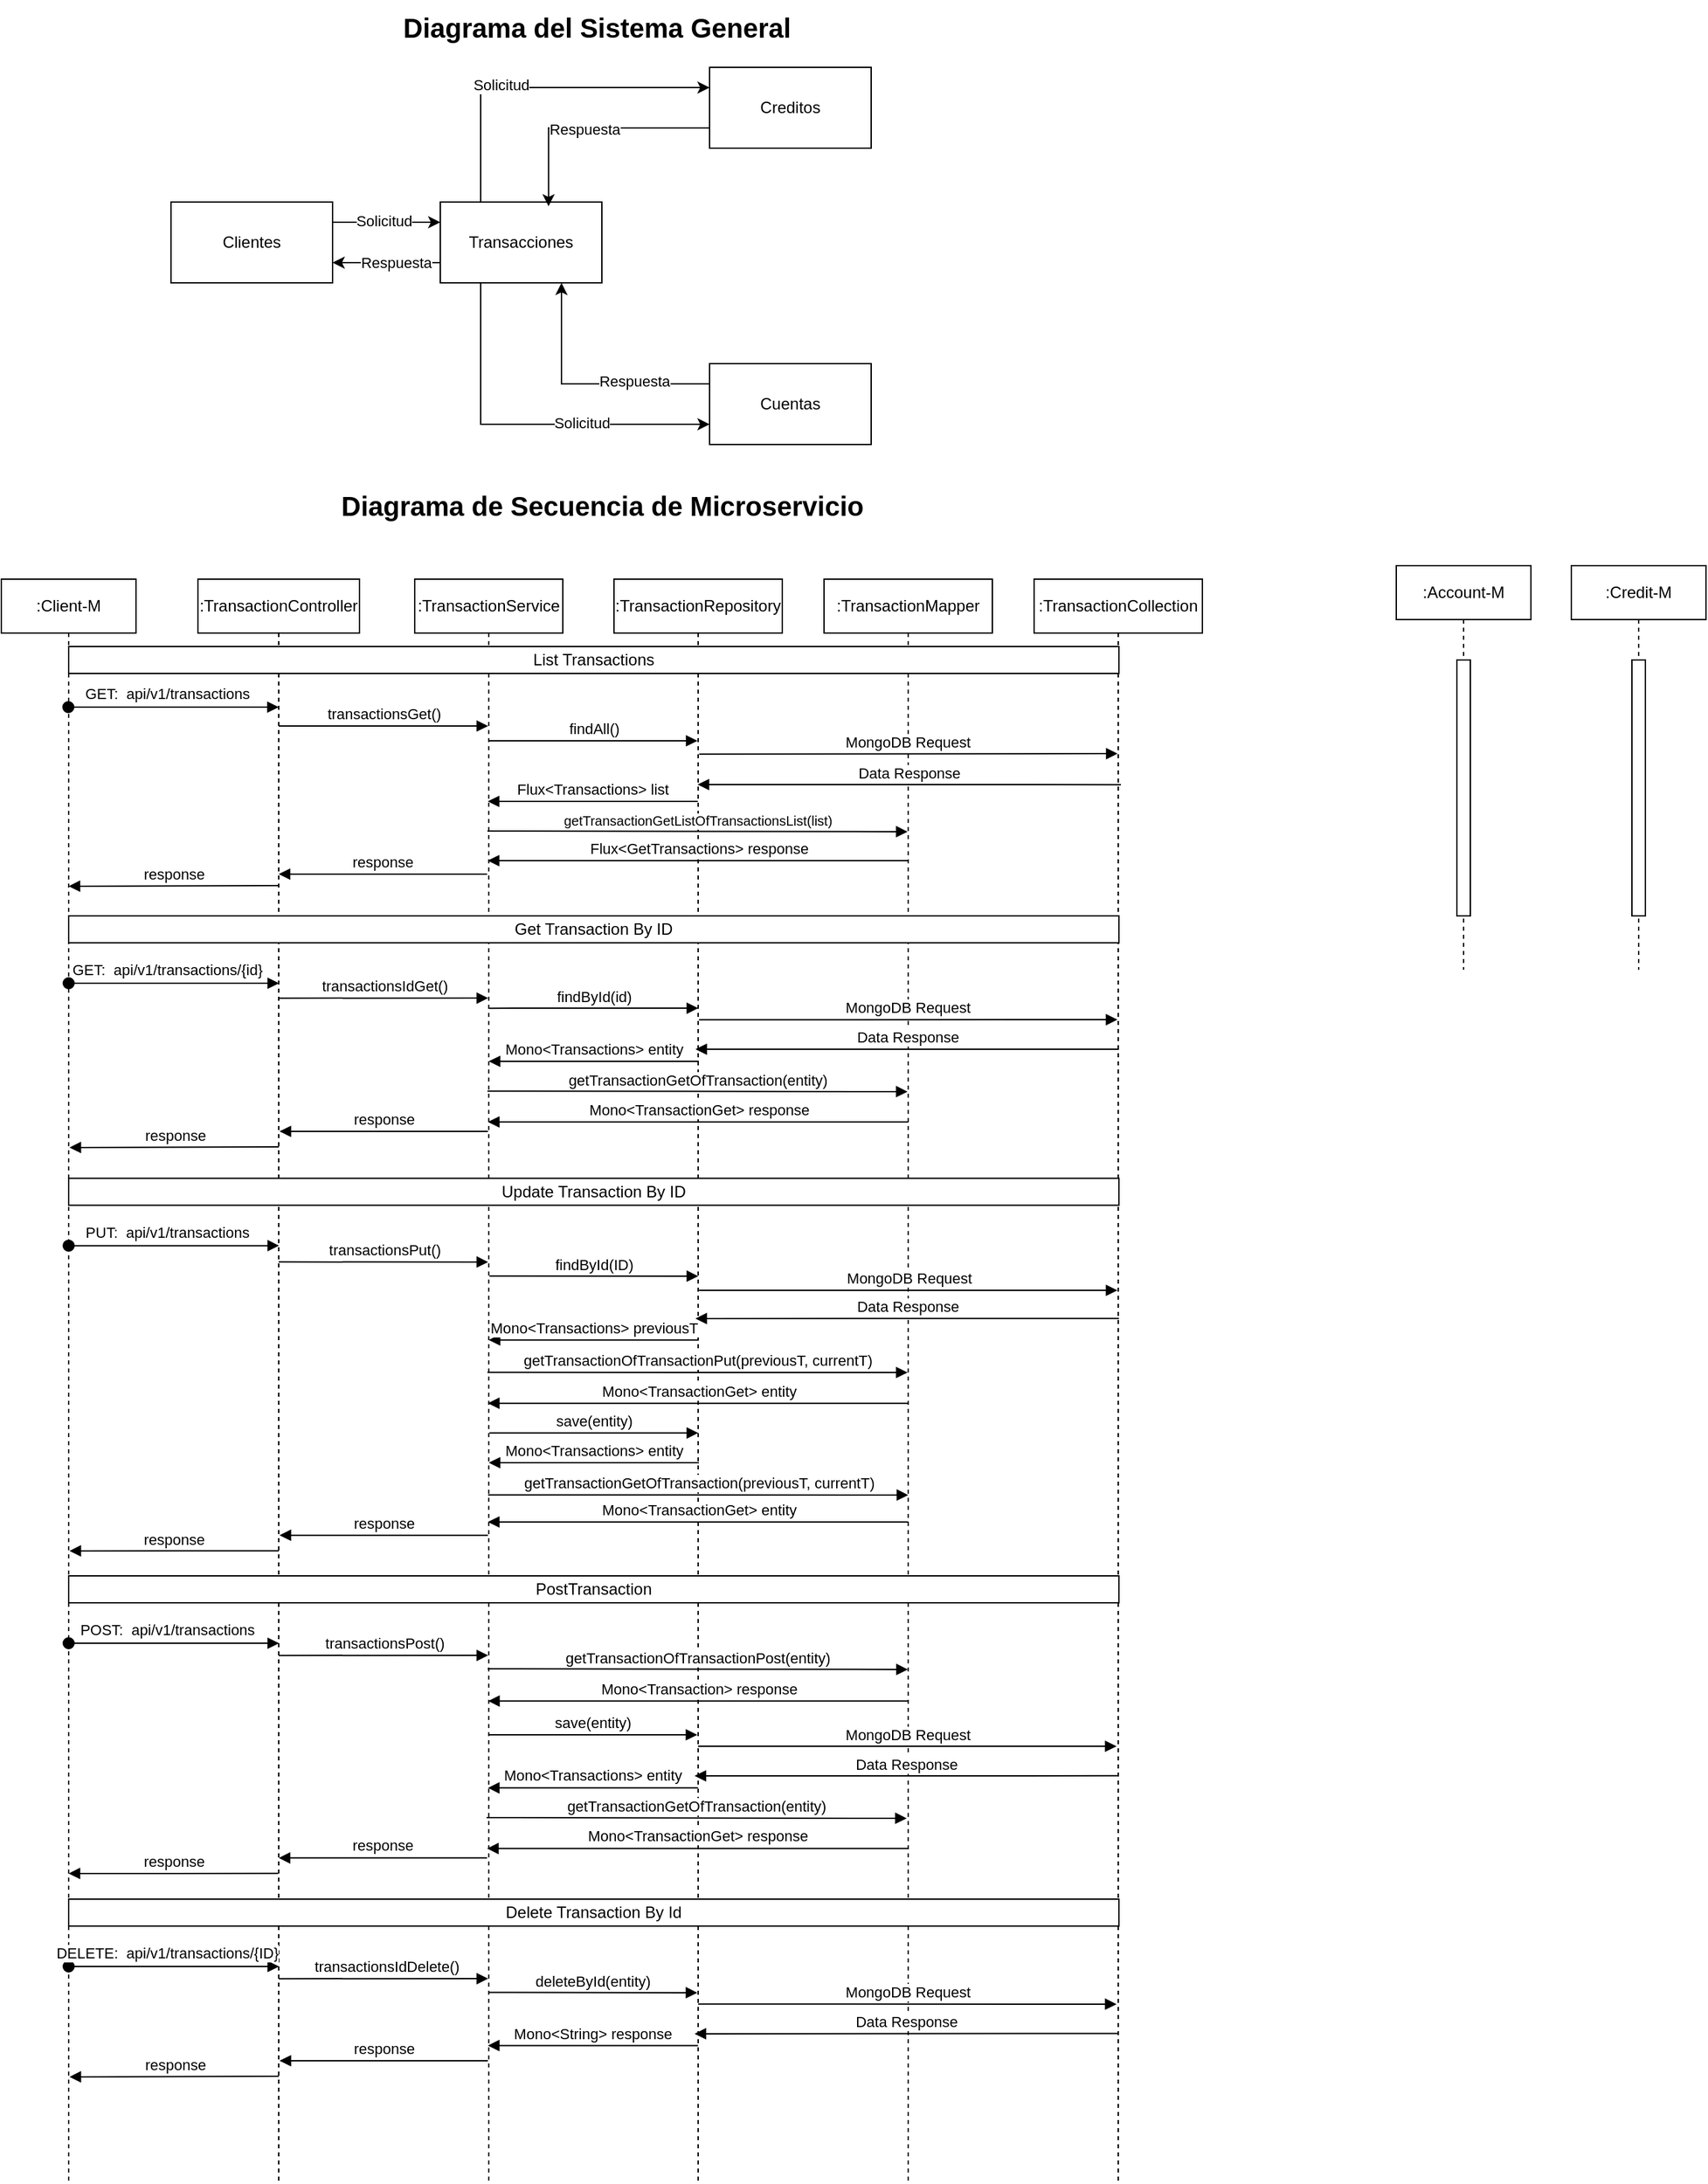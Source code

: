 <mxfile version="28.0.6">
  <diagram name="Page-1" id="5f0bae14-7c28-e335-631c-24af17079c00">
    <mxGraphModel dx="1895" dy="1138" grid="1" gridSize="10" guides="1" tooltips="1" connect="1" arrows="1" fold="1" page="1" pageScale="1" pageWidth="1100" pageHeight="850" background="none" math="0" shadow="0">
      <root>
        <mxCell id="0" />
        <mxCell id="1" parent="0" />
        <mxCell id="0Neg9aX6jyYpq-vdObrH-27" value="Creditos" style="rounded=0;whiteSpace=wrap;html=1;" parent="1" vertex="1">
          <mxGeometry x="630" y="60" width="120" height="60" as="geometry" />
        </mxCell>
        <mxCell id="0Neg9aX6jyYpq-vdObrH-35" style="edgeStyle=orthogonalEdgeStyle;rounded=0;orthogonalLoop=1;jettySize=auto;html=1;exitX=0;exitY=0.25;exitDx=0;exitDy=0;entryX=0.75;entryY=1;entryDx=0;entryDy=0;" parent="1" source="0Neg9aX6jyYpq-vdObrH-28" target="0Neg9aX6jyYpq-vdObrH-30" edge="1">
          <mxGeometry relative="1" as="geometry" />
        </mxCell>
        <mxCell id="0Neg9aX6jyYpq-vdObrH-41" value="Respuesta" style="edgeLabel;html=1;align=center;verticalAlign=middle;resizable=0;points=[];" parent="0Neg9aX6jyYpq-vdObrH-35" vertex="1" connectable="0">
          <mxGeometry x="-0.392" y="-2" relative="1" as="geometry">
            <mxPoint as="offset" />
          </mxGeometry>
        </mxCell>
        <mxCell id="0Neg9aX6jyYpq-vdObrH-28" value="Cuentas" style="rounded=0;whiteSpace=wrap;html=1;" parent="1" vertex="1">
          <mxGeometry x="630" y="280" width="120" height="60" as="geometry" />
        </mxCell>
        <mxCell id="0Neg9aX6jyYpq-vdObrH-36" style="edgeStyle=orthogonalEdgeStyle;rounded=0;orthogonalLoop=1;jettySize=auto;html=1;exitX=1;exitY=0.25;exitDx=0;exitDy=0;entryX=0;entryY=0.25;entryDx=0;entryDy=0;" parent="1" source="0Neg9aX6jyYpq-vdObrH-29" target="0Neg9aX6jyYpq-vdObrH-30" edge="1">
          <mxGeometry relative="1" as="geometry" />
        </mxCell>
        <mxCell id="0Neg9aX6jyYpq-vdObrH-38" value="Solicitud" style="edgeLabel;html=1;align=center;verticalAlign=middle;resizable=0;points=[];" parent="0Neg9aX6jyYpq-vdObrH-36" vertex="1" connectable="0">
          <mxGeometry x="-0.055" y="1" relative="1" as="geometry">
            <mxPoint as="offset" />
          </mxGeometry>
        </mxCell>
        <mxCell id="0Neg9aX6jyYpq-vdObrH-29" value="Clientes" style="rounded=0;whiteSpace=wrap;html=1;" parent="1" vertex="1">
          <mxGeometry x="230" y="160" width="120" height="60" as="geometry" />
        </mxCell>
        <mxCell id="0Neg9aX6jyYpq-vdObrH-31" style="edgeStyle=orthogonalEdgeStyle;rounded=0;orthogonalLoop=1;jettySize=auto;html=1;exitX=0.25;exitY=0;exitDx=0;exitDy=0;entryX=0;entryY=0.25;entryDx=0;entryDy=0;" parent="1" source="0Neg9aX6jyYpq-vdObrH-30" target="0Neg9aX6jyYpq-vdObrH-27" edge="1">
          <mxGeometry relative="1" as="geometry" />
        </mxCell>
        <mxCell id="0Neg9aX6jyYpq-vdObrH-42" value="Solicitud" style="edgeLabel;html=1;align=center;verticalAlign=middle;resizable=0;points=[];" parent="0Neg9aX6jyYpq-vdObrH-31" vertex="1" connectable="0">
          <mxGeometry x="-0.217" y="2" relative="1" as="geometry">
            <mxPoint as="offset" />
          </mxGeometry>
        </mxCell>
        <mxCell id="0Neg9aX6jyYpq-vdObrH-33" style="edgeStyle=orthogonalEdgeStyle;rounded=0;orthogonalLoop=1;jettySize=auto;html=1;exitX=0.25;exitY=1;exitDx=0;exitDy=0;entryX=0;entryY=0.75;entryDx=0;entryDy=0;" parent="1" source="0Neg9aX6jyYpq-vdObrH-30" target="0Neg9aX6jyYpq-vdObrH-28" edge="1">
          <mxGeometry relative="1" as="geometry" />
        </mxCell>
        <mxCell id="0Neg9aX6jyYpq-vdObrH-40" value="Solicitud" style="edgeLabel;html=1;align=center;verticalAlign=middle;resizable=0;points=[];" parent="0Neg9aX6jyYpq-vdObrH-33" vertex="1" connectable="0">
          <mxGeometry x="0.308" y="1" relative="1" as="geometry">
            <mxPoint as="offset" />
          </mxGeometry>
        </mxCell>
        <mxCell id="0Neg9aX6jyYpq-vdObrH-37" style="edgeStyle=orthogonalEdgeStyle;rounded=0;orthogonalLoop=1;jettySize=auto;html=1;exitX=0;exitY=0.75;exitDx=0;exitDy=0;entryX=1;entryY=0.75;entryDx=0;entryDy=0;" parent="1" source="0Neg9aX6jyYpq-vdObrH-30" target="0Neg9aX6jyYpq-vdObrH-29" edge="1">
          <mxGeometry relative="1" as="geometry" />
        </mxCell>
        <mxCell id="0Neg9aX6jyYpq-vdObrH-39" value="Respuesta" style="edgeLabel;html=1;align=center;verticalAlign=middle;resizable=0;points=[];" parent="0Neg9aX6jyYpq-vdObrH-37" vertex="1" connectable="0">
          <mxGeometry x="-0.17" relative="1" as="geometry">
            <mxPoint as="offset" />
          </mxGeometry>
        </mxCell>
        <mxCell id="0Neg9aX6jyYpq-vdObrH-30" value="Transacciones" style="rounded=0;whiteSpace=wrap;html=1;" parent="1" vertex="1">
          <mxGeometry x="430" y="160" width="120" height="60" as="geometry" />
        </mxCell>
        <mxCell id="0Neg9aX6jyYpq-vdObrH-32" style="edgeStyle=orthogonalEdgeStyle;rounded=0;orthogonalLoop=1;jettySize=auto;html=1;exitX=0;exitY=0.75;exitDx=0;exitDy=0;entryX=0.67;entryY=0.053;entryDx=0;entryDy=0;entryPerimeter=0;" parent="1" source="0Neg9aX6jyYpq-vdObrH-27" target="0Neg9aX6jyYpq-vdObrH-30" edge="1">
          <mxGeometry relative="1" as="geometry" />
        </mxCell>
        <mxCell id="0Neg9aX6jyYpq-vdObrH-43" value="Respuesta" style="edgeLabel;html=1;align=center;verticalAlign=middle;resizable=0;points=[];" parent="0Neg9aX6jyYpq-vdObrH-32" vertex="1" connectable="0">
          <mxGeometry x="0.049" y="1" relative="1" as="geometry">
            <mxPoint as="offset" />
          </mxGeometry>
        </mxCell>
        <mxCell id="YY5OX-XtTpoiUtHUCdW3-1" value="Diagrama del Sistema General" style="text;html=1;align=center;verticalAlign=middle;resizable=0;points=[];autosize=1;strokeColor=none;fillColor=none;fontSize=20;fontStyle=1" vertex="1" parent="1">
          <mxGeometry x="396" y="10" width="300" height="40" as="geometry" />
        </mxCell>
        <mxCell id="YY5OX-XtTpoiUtHUCdW3-2" value="Diagrama de Secuencia de Microservicio" style="text;html=1;align=center;verticalAlign=middle;resizable=0;points=[];autosize=1;strokeColor=none;fillColor=none;fontSize=20;fontStyle=1" vertex="1" parent="1">
          <mxGeometry x="355" y="365" width="390" height="40" as="geometry" />
        </mxCell>
        <mxCell id="YY5OX-XtTpoiUtHUCdW3-10" value=":Client-M" style="shape=umlLifeline;whiteSpace=wrap;html=1;container=0;dropTarget=0;collapsible=0;recursiveResize=0;outlineConnect=0;portConstraint=eastwest;newEdgeStyle={&quot;edgeStyle&quot;:&quot;elbowEdgeStyle&quot;,&quot;elbow&quot;:&quot;vertical&quot;,&quot;curved&quot;:0,&quot;rounded&quot;:0};rounded=0;participant=label;perimeter=rectanglePerimeter;" vertex="1" parent="1">
          <mxGeometry x="104" y="440" width="100" height="1190" as="geometry" />
        </mxCell>
        <mxCell id="YY5OX-XtTpoiUtHUCdW3-14" value=":TransactionService" style="shape=umlLifeline;perimeter=lifelinePerimeter;whiteSpace=wrap;html=1;container=0;dropTarget=0;collapsible=0;recursiveResize=0;outlineConnect=0;portConstraint=eastwest;newEdgeStyle={&quot;edgeStyle&quot;:&quot;elbowEdgeStyle&quot;,&quot;elbow&quot;:&quot;vertical&quot;,&quot;curved&quot;:0,&quot;rounded&quot;:0};" vertex="1" parent="1">
          <mxGeometry x="411" y="440" width="110" height="1190" as="geometry" />
        </mxCell>
        <mxCell id="YY5OX-XtTpoiUtHUCdW3-16" value="transactionsGet()" style="html=1;verticalAlign=bottom;endArrow=block;edgeStyle=elbowEdgeStyle;elbow=vertical;curved=0;rounded=0;exitX=0.495;exitY=0.262;exitDx=0;exitDy=0;exitPerimeter=0;" edge="1" parent="1">
          <mxGeometry relative="1" as="geometry">
            <mxPoint x="310.0" y="549" as="sourcePoint" />
            <Array as="points" />
            <mxPoint x="465.5" y="549.077" as="targetPoint" />
          </mxGeometry>
        </mxCell>
        <mxCell id="YY5OX-XtTpoiUtHUCdW3-22" value=":TransactionController" style="shape=umlLifeline;perimeter=lifelinePerimeter;whiteSpace=wrap;html=1;container=0;dropTarget=0;collapsible=0;recursiveResize=0;outlineConnect=0;portConstraint=eastwest;newEdgeStyle={&quot;edgeStyle&quot;:&quot;elbowEdgeStyle&quot;,&quot;elbow&quot;:&quot;vertical&quot;,&quot;curved&quot;:0,&quot;rounded&quot;:0};" vertex="1" parent="1">
          <mxGeometry x="250" y="440" width="120" height="1190" as="geometry" />
        </mxCell>
        <mxCell id="YY5OX-XtTpoiUtHUCdW3-24" value=":TransactionMapper" style="shape=umlLifeline;perimeter=lifelinePerimeter;whiteSpace=wrap;html=1;container=0;dropTarget=0;collapsible=0;recursiveResize=0;outlineConnect=0;portConstraint=eastwest;newEdgeStyle={&quot;edgeStyle&quot;:&quot;elbowEdgeStyle&quot;,&quot;elbow&quot;:&quot;vertical&quot;,&quot;curved&quot;:0,&quot;rounded&quot;:0};" vertex="1" parent="1">
          <mxGeometry x="715" y="440" width="125" height="1190" as="geometry" />
        </mxCell>
        <mxCell id="YY5OX-XtTpoiUtHUCdW3-28" value=":Account-M" style="shape=umlLifeline;perimeter=lifelinePerimeter;whiteSpace=wrap;html=1;container=0;dropTarget=0;collapsible=0;recursiveResize=0;outlineConnect=0;portConstraint=eastwest;newEdgeStyle={&quot;edgeStyle&quot;:&quot;elbowEdgeStyle&quot;,&quot;elbow&quot;:&quot;vertical&quot;,&quot;curved&quot;:0,&quot;rounded&quot;:0};" vertex="1" parent="1">
          <mxGeometry x="1140" y="430" width="100" height="300" as="geometry" />
        </mxCell>
        <mxCell id="YY5OX-XtTpoiUtHUCdW3-29" value="" style="html=1;points=[];perimeter=orthogonalPerimeter;outlineConnect=0;targetShapes=umlLifeline;portConstraint=eastwest;newEdgeStyle={&quot;edgeStyle&quot;:&quot;elbowEdgeStyle&quot;,&quot;elbow&quot;:&quot;vertical&quot;,&quot;curved&quot;:0,&quot;rounded&quot;:0};" vertex="1" parent="YY5OX-XtTpoiUtHUCdW3-28">
          <mxGeometry x="45" y="70" width="10" height="190" as="geometry" />
        </mxCell>
        <mxCell id="YY5OX-XtTpoiUtHUCdW3-34" value=":Credit-M" style="shape=umlLifeline;perimeter=lifelinePerimeter;whiteSpace=wrap;html=1;container=0;dropTarget=0;collapsible=0;recursiveResize=0;outlineConnect=0;portConstraint=eastwest;newEdgeStyle={&quot;edgeStyle&quot;:&quot;elbowEdgeStyle&quot;,&quot;elbow&quot;:&quot;vertical&quot;,&quot;curved&quot;:0,&quot;rounded&quot;:0};" vertex="1" parent="1">
          <mxGeometry x="1270" y="430" width="100" height="300" as="geometry" />
        </mxCell>
        <mxCell id="YY5OX-XtTpoiUtHUCdW3-35" value="" style="html=1;points=[];perimeter=orthogonalPerimeter;outlineConnect=0;targetShapes=umlLifeline;portConstraint=eastwest;newEdgeStyle={&quot;edgeStyle&quot;:&quot;elbowEdgeStyle&quot;,&quot;elbow&quot;:&quot;vertical&quot;,&quot;curved&quot;:0,&quot;rounded&quot;:0};" vertex="1" parent="YY5OX-XtTpoiUtHUCdW3-34">
          <mxGeometry x="45" y="70" width="10" height="190" as="geometry" />
        </mxCell>
        <mxCell id="YY5OX-XtTpoiUtHUCdW3-12" value="" style="html=1;verticalAlign=bottom;startArrow=oval;endArrow=block;startSize=8;edgeStyle=elbowEdgeStyle;elbow=horizontal;curved=0;rounded=0;" edge="1" parent="1">
          <mxGeometry relative="1" as="geometry">
            <mxPoint x="153.759" y="535" as="sourcePoint" />
            <mxPoint x="310" y="535" as="targetPoint" />
            <Array as="points">
              <mxPoint x="244" y="535" />
              <mxPoint x="334" y="481" />
            </Array>
          </mxGeometry>
        </mxCell>
        <mxCell id="YY5OX-XtTpoiUtHUCdW3-21" value="GET:&amp;nbsp; api/v1/transactions" style="edgeLabel;html=1;align=center;verticalAlign=middle;resizable=0;points=[];" vertex="1" connectable="0" parent="YY5OX-XtTpoiUtHUCdW3-12">
          <mxGeometry x="-0.003" y="-3" relative="1" as="geometry">
            <mxPoint x="-5" y="-13" as="offset" />
          </mxGeometry>
        </mxCell>
        <mxCell id="YY5OX-XtTpoiUtHUCdW3-39" value=":TransactionRepository" style="shape=umlLifeline;perimeter=lifelinePerimeter;whiteSpace=wrap;html=1;container=0;dropTarget=0;collapsible=0;recursiveResize=0;outlineConnect=0;portConstraint=eastwest;newEdgeStyle={&quot;edgeStyle&quot;:&quot;elbowEdgeStyle&quot;,&quot;elbow&quot;:&quot;vertical&quot;,&quot;curved&quot;:0,&quot;rounded&quot;:0};" vertex="1" parent="1">
          <mxGeometry x="559" y="440" width="125" height="1190" as="geometry" />
        </mxCell>
        <mxCell id="YY5OX-XtTpoiUtHUCdW3-41" value="findAll()" style="html=1;verticalAlign=bottom;endArrow=block;edgeStyle=elbowEdgeStyle;elbow=vertical;curved=0;rounded=0;exitX=0.495;exitY=0.262;exitDx=0;exitDy=0;exitPerimeter=0;" edge="1" parent="1">
          <mxGeometry relative="1" as="geometry">
            <mxPoint x="466" y="560" as="sourcePoint" />
            <Array as="points" />
            <mxPoint x="621.0" y="559.652" as="targetPoint" />
          </mxGeometry>
        </mxCell>
        <mxCell id="YY5OX-XtTpoiUtHUCdW3-42" value=":TransactionCollection" style="shape=umlLifeline;perimeter=lifelinePerimeter;whiteSpace=wrap;html=1;container=0;dropTarget=0;collapsible=0;recursiveResize=0;outlineConnect=0;portConstraint=eastwest;newEdgeStyle={&quot;edgeStyle&quot;:&quot;elbowEdgeStyle&quot;,&quot;elbow&quot;:&quot;vertical&quot;,&quot;curved&quot;:0,&quot;rounded&quot;:0};" vertex="1" parent="1">
          <mxGeometry x="871" y="440" width="125" height="1190" as="geometry" />
        </mxCell>
        <mxCell id="YY5OX-XtTpoiUtHUCdW3-50" value="Flux&amp;lt;Transactions&amp;gt; list" style="html=1;verticalAlign=bottom;endArrow=block;edgeStyle=elbowEdgeStyle;elbow=vertical;curved=0;rounded=0;" edge="1" parent="1">
          <mxGeometry relative="1" as="geometry">
            <mxPoint x="621.25" y="605" as="sourcePoint" />
            <Array as="points">
              <mxPoint x="578.75" y="605" />
            </Array>
            <mxPoint x="465.25" y="605" as="targetPoint" />
          </mxGeometry>
        </mxCell>
        <mxCell id="YY5OX-XtTpoiUtHUCdW3-51" value="getTransactionGetListOfTransactionsList(list)" style="html=1;verticalAlign=bottom;endArrow=block;edgeStyle=elbowEdgeStyle;elbow=vertical;curved=0;rounded=0;exitX=0.495;exitY=0.262;exitDx=0;exitDy=0;exitPerimeter=0;fontSize=10;" edge="1" parent="1">
          <mxGeometry relative="1" as="geometry">
            <mxPoint x="465" y="627" as="sourcePoint" />
            <Array as="points" />
            <mxPoint x="777" y="627.5" as="targetPoint" />
          </mxGeometry>
        </mxCell>
        <mxCell id="YY5OX-XtTpoiUtHUCdW3-52" value="Flux&amp;lt;GetTransactions&amp;gt; response" style="html=1;verticalAlign=bottom;endArrow=block;edgeStyle=elbowEdgeStyle;elbow=vertical;curved=0;rounded=0;" edge="1" parent="1">
          <mxGeometry relative="1" as="geometry">
            <mxPoint x="777.5" y="649" as="sourcePoint" />
            <Array as="points">
              <mxPoint x="647.5" y="649" />
            </Array>
            <mxPoint x="465.25" y="649" as="targetPoint" />
          </mxGeometry>
        </mxCell>
        <mxCell id="YY5OX-XtTpoiUtHUCdW3-53" value="response" style="html=1;verticalAlign=bottom;endArrow=block;edgeStyle=elbowEdgeStyle;elbow=vertical;curved=0;rounded=0;" edge="1" parent="1">
          <mxGeometry relative="1" as="geometry">
            <mxPoint x="464.75" y="659" as="sourcePoint" />
            <Array as="points">
              <mxPoint x="332.25" y="659" />
            </Array>
            <mxPoint x="310" y="659" as="targetPoint" />
          </mxGeometry>
        </mxCell>
        <mxCell id="YY5OX-XtTpoiUtHUCdW3-54" value="response" style="html=1;verticalAlign=bottom;endArrow=block;edgeStyle=elbowEdgeStyle;elbow=vertical;curved=0;rounded=0;" edge="1" parent="1">
          <mxGeometry relative="1" as="geometry">
            <mxPoint x="309.5" y="667.5" as="sourcePoint" />
            <Array as="points" />
            <mxPoint x="154.0" y="668" as="targetPoint" />
          </mxGeometry>
        </mxCell>
        <mxCell id="YY5OX-XtTpoiUtHUCdW3-55" value="MongoDB Request" style="html=1;verticalAlign=bottom;endArrow=block;edgeStyle=elbowEdgeStyle;elbow=vertical;curved=0;rounded=0;" edge="1" parent="1">
          <mxGeometry relative="1" as="geometry">
            <mxPoint x="622.25" y="569.87" as="sourcePoint" />
            <Array as="points" />
            <mxPoint x="933.0" y="569.565" as="targetPoint" />
          </mxGeometry>
        </mxCell>
        <mxCell id="YY5OX-XtTpoiUtHUCdW3-56" value="Data Response" style="html=1;verticalAlign=bottom;endArrow=block;edgeStyle=elbowEdgeStyle;elbow=vertical;curved=0;rounded=0;" edge="1" parent="1">
          <mxGeometry relative="1" as="geometry">
            <mxPoint x="935.5" y="592.57" as="sourcePoint" />
            <Array as="points" />
            <mxPoint x="621.13" y="592.652" as="targetPoint" />
          </mxGeometry>
        </mxCell>
        <mxCell id="YY5OX-XtTpoiUtHUCdW3-80" value="List Transactions" style="rounded=0;whiteSpace=wrap;html=1;" vertex="1" parent="1">
          <mxGeometry x="154" y="490" width="780" height="20" as="geometry" />
        </mxCell>
        <mxCell id="YY5OX-XtTpoiUtHUCdW3-84" value="Get Transaction By ID" style="rounded=0;whiteSpace=wrap;html=1;" vertex="1" parent="1">
          <mxGeometry x="154" y="690" width="780" height="20" as="geometry" />
        </mxCell>
        <mxCell id="YY5OX-XtTpoiUtHUCdW3-85" value="" style="html=1;verticalAlign=bottom;startArrow=oval;endArrow=block;startSize=8;edgeStyle=elbowEdgeStyle;elbow=vertical;curved=0;rounded=0;" edge="1" parent="1">
          <mxGeometry relative="1" as="geometry">
            <mxPoint x="154" y="740" as="sourcePoint" />
            <mxPoint x="310.241" y="740" as="targetPoint" />
            <Array as="points">
              <mxPoint x="244.241" y="740" />
              <mxPoint x="334.241" y="686" />
            </Array>
          </mxGeometry>
        </mxCell>
        <mxCell id="YY5OX-XtTpoiUtHUCdW3-86" value="GET:&amp;nbsp; api/v1/transactions/{id}" style="edgeLabel;html=1;align=center;verticalAlign=middle;resizable=0;points=[];" vertex="1" connectable="0" parent="YY5OX-XtTpoiUtHUCdW3-85">
          <mxGeometry x="-0.003" y="-3" relative="1" as="geometry">
            <mxPoint x="-5" y="-13" as="offset" />
          </mxGeometry>
        </mxCell>
        <mxCell id="YY5OX-XtTpoiUtHUCdW3-87" value="transactionsIdGet()&amp;nbsp;" style="html=1;verticalAlign=bottom;endArrow=block;edgeStyle=elbowEdgeStyle;elbow=vertical;curved=0;rounded=0;exitX=0.495;exitY=0.262;exitDx=0;exitDy=0;exitPerimeter=0;" edge="1" parent="1">
          <mxGeometry x="0.029" relative="1" as="geometry">
            <mxPoint x="310" y="751.09" as="sourcePoint" />
            <Array as="points" />
            <mxPoint x="465.5" y="751.167" as="targetPoint" />
            <mxPoint as="offset" />
          </mxGeometry>
        </mxCell>
        <mxCell id="YY5OX-XtTpoiUtHUCdW3-88" value="findById(id)" style="html=1;verticalAlign=bottom;endArrow=block;edgeStyle=elbowEdgeStyle;elbow=vertical;curved=0;rounded=0;exitX=0.495;exitY=0.262;exitDx=0;exitDy=0;exitPerimeter=0;" edge="1" parent="1">
          <mxGeometry relative="1" as="geometry">
            <mxPoint x="466.5" y="758.57" as="sourcePoint" />
            <Array as="points" />
            <mxPoint x="621.5" y="758.57" as="targetPoint" />
          </mxGeometry>
        </mxCell>
        <mxCell id="YY5OX-XtTpoiUtHUCdW3-89" value="Mono&amp;lt;Transactions&amp;gt; entity" style="html=1;verticalAlign=bottom;endArrow=block;edgeStyle=elbowEdgeStyle;elbow=vertical;curved=0;rounded=0;" edge="1" parent="1">
          <mxGeometry x="0.003" relative="1" as="geometry">
            <mxPoint x="622" y="798.0" as="sourcePoint" />
            <Array as="points">
              <mxPoint x="579.5" y="798.0" />
            </Array>
            <mxPoint x="466" y="798.0" as="targetPoint" />
            <mxPoint as="offset" />
          </mxGeometry>
        </mxCell>
        <mxCell id="YY5OX-XtTpoiUtHUCdW3-90" value="MongoDB Request" style="html=1;verticalAlign=bottom;endArrow=block;edgeStyle=elbowEdgeStyle;elbow=vertical;curved=0;rounded=0;" edge="1" parent="1">
          <mxGeometry relative="1" as="geometry">
            <mxPoint x="622.12" y="767.13" as="sourcePoint" />
            <Array as="points" />
            <mxPoint x="932.87" y="767.26" as="targetPoint" />
          </mxGeometry>
        </mxCell>
        <mxCell id="YY5OX-XtTpoiUtHUCdW3-91" value="Data Response" style="html=1;verticalAlign=bottom;endArrow=block;edgeStyle=elbowEdgeStyle;elbow=vertical;curved=0;rounded=0;" edge="1" parent="1">
          <mxGeometry relative="1" as="geometry">
            <mxPoint x="934" y="789.0" as="sourcePoint" />
            <Array as="points" />
            <mxPoint x="619.5" y="789.43" as="targetPoint" />
          </mxGeometry>
        </mxCell>
        <mxCell id="YY5OX-XtTpoiUtHUCdW3-92" value="getTransactionGetOfTransaction(entity)" style="html=1;verticalAlign=bottom;endArrow=block;edgeStyle=elbowEdgeStyle;elbow=vertical;curved=0;rounded=0;exitX=0.495;exitY=0.262;exitDx=0;exitDy=0;exitPerimeter=0;fontSize=11;" edge="1" parent="1">
          <mxGeometry relative="1" as="geometry">
            <mxPoint x="465.0" y="820.09" as="sourcePoint" />
            <Array as="points" />
            <mxPoint x="777.0" y="820.59" as="targetPoint" />
          </mxGeometry>
        </mxCell>
        <mxCell id="YY5OX-XtTpoiUtHUCdW3-93" value="Mono&amp;lt;TransactionGet&amp;gt; response" style="html=1;verticalAlign=bottom;endArrow=block;edgeStyle=elbowEdgeStyle;elbow=vertical;curved=0;rounded=0;" edge="1" parent="1">
          <mxGeometry relative="1" as="geometry">
            <mxPoint x="777.63" y="843" as="sourcePoint" />
            <Array as="points">
              <mxPoint x="647.63" y="843" />
            </Array>
            <mxPoint x="465.38" y="843" as="targetPoint" />
          </mxGeometry>
        </mxCell>
        <mxCell id="YY5OX-XtTpoiUtHUCdW3-94" value="response" style="html=1;verticalAlign=bottom;endArrow=block;edgeStyle=elbowEdgeStyle;elbow=vertical;curved=0;rounded=0;" edge="1" parent="1">
          <mxGeometry relative="1" as="geometry">
            <mxPoint x="465.38" y="850" as="sourcePoint" />
            <Array as="points">
              <mxPoint x="332.88" y="850" />
            </Array>
            <mxPoint x="310.63" y="850" as="targetPoint" />
          </mxGeometry>
        </mxCell>
        <mxCell id="YY5OX-XtTpoiUtHUCdW3-95" value="response" style="html=1;verticalAlign=bottom;endArrow=block;edgeStyle=elbowEdgeStyle;elbow=vertical;curved=0;rounded=0;" edge="1" parent="1">
          <mxGeometry relative="1" as="geometry">
            <mxPoint x="310.13" y="861.5" as="sourcePoint" />
            <Array as="points" />
            <mxPoint x="154.63" y="862" as="targetPoint" />
          </mxGeometry>
        </mxCell>
        <mxCell id="YY5OX-XtTpoiUtHUCdW3-108" value="Update Transaction By ID" style="rounded=0;whiteSpace=wrap;html=1;" vertex="1" parent="1">
          <mxGeometry x="154" y="884.82" width="780" height="20" as="geometry" />
        </mxCell>
        <mxCell id="YY5OX-XtTpoiUtHUCdW3-109" value="" style="html=1;verticalAlign=bottom;startArrow=oval;endArrow=block;startSize=8;edgeStyle=elbowEdgeStyle;elbow=vertical;curved=0;rounded=0;" edge="1" parent="1">
          <mxGeometry relative="1" as="geometry">
            <mxPoint x="154" y="934.82" as="sourcePoint" />
            <mxPoint x="310.241" y="934.82" as="targetPoint" />
            <Array as="points">
              <mxPoint x="244.241" y="934.82" />
              <mxPoint x="334.241" y="880.82" />
            </Array>
          </mxGeometry>
        </mxCell>
        <mxCell id="YY5OX-XtTpoiUtHUCdW3-110" value="PUT:&amp;nbsp; api/v1/transactions" style="edgeLabel;html=1;align=center;verticalAlign=middle;resizable=0;points=[];" vertex="1" connectable="0" parent="YY5OX-XtTpoiUtHUCdW3-109">
          <mxGeometry x="-0.003" y="-3" relative="1" as="geometry">
            <mxPoint x="-5" y="-13" as="offset" />
          </mxGeometry>
        </mxCell>
        <mxCell id="YY5OX-XtTpoiUtHUCdW3-111" value="transactionsPut()&amp;nbsp;" style="html=1;verticalAlign=bottom;endArrow=block;edgeStyle=elbowEdgeStyle;elbow=vertical;curved=0;rounded=0;exitX=0.495;exitY=0.262;exitDx=0;exitDy=0;exitPerimeter=0;" edge="1" parent="1">
          <mxGeometry x="0.028" relative="1" as="geometry">
            <mxPoint x="310" y="946.91" as="sourcePoint" />
            <Array as="points" />
            <mxPoint x="465.5" y="946.987" as="targetPoint" />
            <mxPoint as="offset" />
          </mxGeometry>
        </mxCell>
        <mxCell id="YY5OX-XtTpoiUtHUCdW3-112" value="findById(ID)" style="html=1;verticalAlign=bottom;endArrow=block;edgeStyle=elbowEdgeStyle;elbow=vertical;curved=0;rounded=0;exitX=0.495;exitY=0.262;exitDx=0;exitDy=0;exitPerimeter=0;" edge="1" parent="1">
          <mxGeometry relative="1" as="geometry">
            <mxPoint x="466.5" y="957.39" as="sourcePoint" />
            <Array as="points" />
            <mxPoint x="621.5" y="957.39" as="targetPoint" />
          </mxGeometry>
        </mxCell>
        <mxCell id="YY5OX-XtTpoiUtHUCdW3-113" value="Mono&amp;lt;Transactions&amp;gt; previousT" style="html=1;verticalAlign=bottom;endArrow=block;edgeStyle=elbowEdgeStyle;elbow=vertical;curved=0;rounded=0;" edge="1" parent="1">
          <mxGeometry x="0.003" relative="1" as="geometry">
            <mxPoint x="622" y="1004.82" as="sourcePoint" />
            <Array as="points">
              <mxPoint x="579.5" y="1004.82" />
            </Array>
            <mxPoint x="466" y="1004.82" as="targetPoint" />
            <mxPoint as="offset" />
          </mxGeometry>
        </mxCell>
        <mxCell id="YY5OX-XtTpoiUtHUCdW3-114" value="MongoDB Request" style="html=1;verticalAlign=bottom;endArrow=block;edgeStyle=elbowEdgeStyle;elbow=vertical;curved=0;rounded=0;" edge="1" parent="1">
          <mxGeometry relative="1" as="geometry">
            <mxPoint x="622.12" y="967.95" as="sourcePoint" />
            <Array as="points" />
            <mxPoint x="932.87" y="968.08" as="targetPoint" />
          </mxGeometry>
        </mxCell>
        <mxCell id="YY5OX-XtTpoiUtHUCdW3-115" value="Data Response" style="html=1;verticalAlign=bottom;endArrow=block;edgeStyle=elbowEdgeStyle;elbow=vertical;curved=0;rounded=0;" edge="1" parent="1">
          <mxGeometry relative="1" as="geometry">
            <mxPoint x="934" y="988.82" as="sourcePoint" />
            <Array as="points" />
            <mxPoint x="619.5" y="989.25" as="targetPoint" />
          </mxGeometry>
        </mxCell>
        <mxCell id="YY5OX-XtTpoiUtHUCdW3-116" value="getTransactionOfTransactionPut(previousT, currentT)" style="html=1;verticalAlign=bottom;endArrow=block;edgeStyle=elbowEdgeStyle;elbow=vertical;curved=0;rounded=0;exitX=0.495;exitY=0.262;exitDx=0;exitDy=0;exitPerimeter=0;fontSize=11;" edge="1" parent="1">
          <mxGeometry relative="1" as="geometry">
            <mxPoint x="465.0" y="1028.91" as="sourcePoint" />
            <Array as="points" />
            <mxPoint x="777.0" y="1029.41" as="targetPoint" />
          </mxGeometry>
        </mxCell>
        <mxCell id="YY5OX-XtTpoiUtHUCdW3-117" value="Mono&amp;lt;TransactionGet&amp;gt; entity" style="html=1;verticalAlign=bottom;endArrow=block;edgeStyle=elbowEdgeStyle;elbow=vertical;curved=0;rounded=0;" edge="1" parent="1">
          <mxGeometry relative="1" as="geometry">
            <mxPoint x="777.63" y="1051.82" as="sourcePoint" />
            <Array as="points">
              <mxPoint x="647.63" y="1051.82" />
            </Array>
            <mxPoint x="465.38" y="1051.82" as="targetPoint" />
          </mxGeometry>
        </mxCell>
        <mxCell id="YY5OX-XtTpoiUtHUCdW3-118" value="response" style="html=1;verticalAlign=bottom;endArrow=block;edgeStyle=elbowEdgeStyle;elbow=vertical;curved=0;rounded=0;" edge="1" parent="1">
          <mxGeometry relative="1" as="geometry">
            <mxPoint x="465.38" y="1149.82" as="sourcePoint" />
            <Array as="points">
              <mxPoint x="332.88" y="1149.82" />
            </Array>
            <mxPoint x="310.63" y="1149.82" as="targetPoint" />
          </mxGeometry>
        </mxCell>
        <mxCell id="YY5OX-XtTpoiUtHUCdW3-119" value="response" style="html=1;verticalAlign=bottom;endArrow=block;edgeStyle=elbowEdgeStyle;elbow=vertical;curved=0;rounded=0;" edge="1" parent="1">
          <mxGeometry relative="1" as="geometry">
            <mxPoint x="310.13" y="1161.32" as="sourcePoint" />
            <Array as="points" />
            <mxPoint x="154.63" y="1161.82" as="targetPoint" />
          </mxGeometry>
        </mxCell>
        <mxCell id="YY5OX-XtTpoiUtHUCdW3-120" value="save(entity)" style="html=1;verticalAlign=bottom;endArrow=block;edgeStyle=elbowEdgeStyle;elbow=horizontal;curved=0;rounded=0;exitX=0.495;exitY=0.262;exitDx=0;exitDy=0;exitPerimeter=0;" edge="1" parent="1">
          <mxGeometry relative="1" as="geometry">
            <mxPoint x="466.5" y="1073.91" as="sourcePoint" />
            <Array as="points" />
            <mxPoint x="621.5" y="1073.91" as="targetPoint" />
          </mxGeometry>
        </mxCell>
        <mxCell id="YY5OX-XtTpoiUtHUCdW3-121" value="getTransactionGetOfTransaction(previousT, currentT)" style="html=1;verticalAlign=bottom;endArrow=block;edgeStyle=elbowEdgeStyle;elbow=vertical;curved=0;rounded=0;exitX=0.495;exitY=0.262;exitDx=0;exitDy=0;exitPerimeter=0;fontSize=11;" edge="1" parent="1">
          <mxGeometry relative="1" as="geometry">
            <mxPoint x="465.5" y="1119.82" as="sourcePoint" />
            <Array as="points" />
            <mxPoint x="777.5" y="1120.32" as="targetPoint" />
          </mxGeometry>
        </mxCell>
        <mxCell id="YY5OX-XtTpoiUtHUCdW3-122" value="Mono&amp;lt;Transactions&amp;gt; entity" style="html=1;verticalAlign=bottom;endArrow=block;edgeStyle=elbowEdgeStyle;elbow=vertical;curved=0;rounded=0;" edge="1" parent="1">
          <mxGeometry x="0.003" relative="1" as="geometry">
            <mxPoint x="622" y="1096" as="sourcePoint" />
            <Array as="points">
              <mxPoint x="579.5" y="1096" />
            </Array>
            <mxPoint x="466" y="1096" as="targetPoint" />
            <mxPoint as="offset" />
          </mxGeometry>
        </mxCell>
        <mxCell id="YY5OX-XtTpoiUtHUCdW3-123" value="Mono&amp;lt;TransactionGet&amp;gt; entity" style="html=1;verticalAlign=bottom;endArrow=block;edgeStyle=elbowEdgeStyle;elbow=vertical;curved=0;rounded=0;" edge="1" parent="1">
          <mxGeometry relative="1" as="geometry">
            <mxPoint x="777.62" y="1140" as="sourcePoint" />
            <Array as="points">
              <mxPoint x="647.62" y="1140" />
            </Array>
            <mxPoint x="465.37" y="1140" as="targetPoint" />
          </mxGeometry>
        </mxCell>
        <mxCell id="YY5OX-XtTpoiUtHUCdW3-124" value="PostTransaction" style="rounded=0;whiteSpace=wrap;html=1;" vertex="1" parent="1">
          <mxGeometry x="154" y="1180" width="780" height="20" as="geometry" />
        </mxCell>
        <mxCell id="YY5OX-XtTpoiUtHUCdW3-125" value="" style="html=1;verticalAlign=bottom;startArrow=oval;endArrow=block;startSize=8;edgeStyle=elbowEdgeStyle;elbow=vertical;curved=0;rounded=0;" edge="1" parent="1">
          <mxGeometry relative="1" as="geometry">
            <mxPoint x="154" y="1230" as="sourcePoint" />
            <mxPoint x="310.241" y="1230" as="targetPoint" />
            <Array as="points">
              <mxPoint x="244.241" y="1230" />
              <mxPoint x="334.241" y="1176" />
            </Array>
          </mxGeometry>
        </mxCell>
        <mxCell id="YY5OX-XtTpoiUtHUCdW3-126" value="POST:&amp;nbsp; api/v1/transactions" style="edgeLabel;html=1;align=center;verticalAlign=middle;resizable=0;points=[];" vertex="1" connectable="0" parent="YY5OX-XtTpoiUtHUCdW3-125">
          <mxGeometry x="-0.003" y="-3" relative="1" as="geometry">
            <mxPoint x="-5" y="-13" as="offset" />
          </mxGeometry>
        </mxCell>
        <mxCell id="YY5OX-XtTpoiUtHUCdW3-127" value="transactionsPost()&amp;nbsp;" style="html=1;verticalAlign=bottom;endArrow=block;edgeStyle=elbowEdgeStyle;elbow=vertical;curved=0;rounded=0;exitX=0.495;exitY=0.262;exitDx=0;exitDy=0;exitPerimeter=0;" edge="1" parent="1">
          <mxGeometry x="0.029" relative="1" as="geometry">
            <mxPoint x="310" y="1239.09" as="sourcePoint" />
            <Array as="points" />
            <mxPoint x="465.5" y="1239.167" as="targetPoint" />
            <mxPoint as="offset" />
          </mxGeometry>
        </mxCell>
        <mxCell id="YY5OX-XtTpoiUtHUCdW3-128" value="save(entity)" style="html=1;verticalAlign=bottom;endArrow=block;edgeStyle=elbowEdgeStyle;elbow=vertical;curved=0;rounded=0;exitX=0.495;exitY=0.262;exitDx=0;exitDy=0;exitPerimeter=0;" edge="1" parent="1">
          <mxGeometry relative="1" as="geometry">
            <mxPoint x="465.87" y="1298" as="sourcePoint" />
            <Array as="points" />
            <mxPoint x="620.87" y="1298" as="targetPoint" />
          </mxGeometry>
        </mxCell>
        <mxCell id="YY5OX-XtTpoiUtHUCdW3-129" value="Mono&amp;lt;Transactions&amp;gt; entity" style="html=1;verticalAlign=bottom;endArrow=block;edgeStyle=elbowEdgeStyle;elbow=vertical;curved=0;rounded=0;" edge="1" parent="1">
          <mxGeometry x="0.003" relative="1" as="geometry">
            <mxPoint x="621.37" y="1337.43" as="sourcePoint" />
            <Array as="points">
              <mxPoint x="578.87" y="1337.43" />
            </Array>
            <mxPoint x="465.37" y="1337.43" as="targetPoint" />
            <mxPoint as="offset" />
          </mxGeometry>
        </mxCell>
        <mxCell id="YY5OX-XtTpoiUtHUCdW3-130" value="MongoDB Request" style="html=1;verticalAlign=bottom;endArrow=block;edgeStyle=elbowEdgeStyle;elbow=vertical;curved=0;rounded=0;" edge="1" parent="1">
          <mxGeometry relative="1" as="geometry">
            <mxPoint x="621.49" y="1306.56" as="sourcePoint" />
            <Array as="points" />
            <mxPoint x="932.24" y="1306.69" as="targetPoint" />
          </mxGeometry>
        </mxCell>
        <mxCell id="YY5OX-XtTpoiUtHUCdW3-131" value="Data Response" style="html=1;verticalAlign=bottom;endArrow=block;edgeStyle=elbowEdgeStyle;elbow=vertical;curved=0;rounded=0;" edge="1" parent="1">
          <mxGeometry relative="1" as="geometry">
            <mxPoint x="933.37" y="1328.43" as="sourcePoint" />
            <Array as="points" />
            <mxPoint x="618.87" y="1328.86" as="targetPoint" />
          </mxGeometry>
        </mxCell>
        <mxCell id="YY5OX-XtTpoiUtHUCdW3-132" value="getTransactionGetOfTransaction(entity)" style="html=1;verticalAlign=bottom;endArrow=block;edgeStyle=elbowEdgeStyle;elbow=vertical;curved=0;rounded=0;exitX=0.495;exitY=0.262;exitDx=0;exitDy=0;exitPerimeter=0;fontSize=11;" edge="1" parent="1">
          <mxGeometry relative="1" as="geometry">
            <mxPoint x="464.37" y="1359.52" as="sourcePoint" />
            <Array as="points" />
            <mxPoint x="776.37" y="1360.02" as="targetPoint" />
          </mxGeometry>
        </mxCell>
        <mxCell id="YY5OX-XtTpoiUtHUCdW3-133" value="Mono&amp;lt;TransactionGet&amp;gt; response" style="html=1;verticalAlign=bottom;endArrow=block;edgeStyle=elbowEdgeStyle;elbow=vertical;curved=0;rounded=0;" edge="1" parent="1">
          <mxGeometry relative="1" as="geometry">
            <mxPoint x="777.0" y="1382.43" as="sourcePoint" />
            <Array as="points">
              <mxPoint x="647.0" y="1382.43" />
            </Array>
            <mxPoint x="464.75" y="1382.43" as="targetPoint" />
          </mxGeometry>
        </mxCell>
        <mxCell id="YY5OX-XtTpoiUtHUCdW3-134" value="response" style="html=1;verticalAlign=bottom;endArrow=block;edgeStyle=elbowEdgeStyle;elbow=vertical;curved=0;rounded=0;" edge="1" parent="1">
          <mxGeometry relative="1" as="geometry">
            <mxPoint x="464.75" y="1389.43" as="sourcePoint" />
            <Array as="points">
              <mxPoint x="332.25" y="1389.43" />
            </Array>
            <mxPoint x="310.0" y="1389.43" as="targetPoint" />
          </mxGeometry>
        </mxCell>
        <mxCell id="YY5OX-XtTpoiUtHUCdW3-135" value="response" style="html=1;verticalAlign=bottom;endArrow=block;edgeStyle=elbowEdgeStyle;elbow=vertical;curved=0;rounded=0;" edge="1" parent="1">
          <mxGeometry relative="1" as="geometry">
            <mxPoint x="309.5" y="1400.93" as="sourcePoint" />
            <Array as="points" />
            <mxPoint x="154" y="1401.43" as="targetPoint" />
          </mxGeometry>
        </mxCell>
        <mxCell id="YY5OX-XtTpoiUtHUCdW3-140" value="getTransactionOfTransactionPost(entity)" style="html=1;verticalAlign=bottom;endArrow=block;edgeStyle=elbowEdgeStyle;elbow=vertical;curved=0;rounded=0;exitX=0.495;exitY=0.262;exitDx=0;exitDy=0;exitPerimeter=0;fontSize=11;" edge="1" parent="1">
          <mxGeometry relative="1" as="geometry">
            <mxPoint x="465.18" y="1249" as="sourcePoint" />
            <Array as="points" />
            <mxPoint x="777.18" y="1249.5" as="targetPoint" />
          </mxGeometry>
        </mxCell>
        <mxCell id="YY5OX-XtTpoiUtHUCdW3-141" value="Mono&amp;lt;Transaction&amp;gt; response" style="html=1;verticalAlign=bottom;endArrow=block;edgeStyle=elbowEdgeStyle;elbow=vertical;curved=0;rounded=0;" edge="1" parent="1">
          <mxGeometry relative="1" as="geometry">
            <mxPoint x="777.81" y="1272.91" as="sourcePoint" />
            <Array as="points">
              <mxPoint x="647.81" y="1272.91" />
            </Array>
            <mxPoint x="465.56" y="1272.91" as="targetPoint" />
          </mxGeometry>
        </mxCell>
        <mxCell id="YY5OX-XtTpoiUtHUCdW3-156" value="Delete Transaction By Id" style="rounded=0;whiteSpace=wrap;html=1;" vertex="1" parent="1">
          <mxGeometry x="154" y="1420" width="780" height="20" as="geometry" />
        </mxCell>
        <mxCell id="YY5OX-XtTpoiUtHUCdW3-157" value="" style="html=1;verticalAlign=bottom;startArrow=oval;endArrow=block;startSize=8;edgeStyle=elbowEdgeStyle;elbow=vertical;curved=0;rounded=0;" edge="1" parent="1">
          <mxGeometry relative="1" as="geometry">
            <mxPoint x="154" y="1470" as="sourcePoint" />
            <mxPoint x="310.241" y="1470" as="targetPoint" />
            <Array as="points">
              <mxPoint x="244.241" y="1470" />
              <mxPoint x="334.241" y="1416" />
            </Array>
          </mxGeometry>
        </mxCell>
        <mxCell id="YY5OX-XtTpoiUtHUCdW3-158" value="DELETE:&amp;nbsp; api/v1/transactions/{ID}" style="edgeLabel;html=1;align=center;verticalAlign=middle;resizable=0;points=[];" vertex="1" connectable="0" parent="YY5OX-XtTpoiUtHUCdW3-157">
          <mxGeometry x="-0.003" y="-3" relative="1" as="geometry">
            <mxPoint x="-5" y="-13" as="offset" />
          </mxGeometry>
        </mxCell>
        <mxCell id="YY5OX-XtTpoiUtHUCdW3-159" value="transactionsIdDelete()" style="html=1;verticalAlign=bottom;endArrow=block;edgeStyle=elbowEdgeStyle;elbow=vertical;curved=0;rounded=0;exitX=0.495;exitY=0.262;exitDx=0;exitDy=0;exitPerimeter=0;" edge="1" parent="1">
          <mxGeometry x="0.029" relative="1" as="geometry">
            <mxPoint x="310" y="1479.09" as="sourcePoint" />
            <Array as="points" />
            <mxPoint x="465.5" y="1479.167" as="targetPoint" />
            <mxPoint as="offset" />
          </mxGeometry>
        </mxCell>
        <mxCell id="YY5OX-XtTpoiUtHUCdW3-160" value="deleteById(entity)" style="html=1;verticalAlign=bottom;endArrow=block;edgeStyle=elbowEdgeStyle;elbow=vertical;curved=0;rounded=0;exitX=0.495;exitY=0.262;exitDx=0;exitDy=0;exitPerimeter=0;" edge="1" parent="1">
          <mxGeometry relative="1" as="geometry">
            <mxPoint x="465.87" y="1489.26" as="sourcePoint" />
            <Array as="points" />
            <mxPoint x="620.87" y="1489.26" as="targetPoint" />
          </mxGeometry>
        </mxCell>
        <mxCell id="YY5OX-XtTpoiUtHUCdW3-161" value="Mono&amp;lt;String&amp;gt; response" style="html=1;verticalAlign=bottom;endArrow=block;edgeStyle=elbowEdgeStyle;elbow=vertical;curved=0;rounded=0;" edge="1" parent="1">
          <mxGeometry x="0.003" relative="1" as="geometry">
            <mxPoint x="621.37" y="1528.69" as="sourcePoint" />
            <Array as="points">
              <mxPoint x="578.87" y="1528.69" />
            </Array>
            <mxPoint x="465.37" y="1528.69" as="targetPoint" />
            <mxPoint as="offset" />
          </mxGeometry>
        </mxCell>
        <mxCell id="YY5OX-XtTpoiUtHUCdW3-162" value="MongoDB Request" style="html=1;verticalAlign=bottom;endArrow=block;edgeStyle=elbowEdgeStyle;elbow=vertical;curved=0;rounded=0;" edge="1" parent="1">
          <mxGeometry relative="1" as="geometry">
            <mxPoint x="621.49" y="1497.82" as="sourcePoint" />
            <Array as="points" />
            <mxPoint x="932.24" y="1497.95" as="targetPoint" />
          </mxGeometry>
        </mxCell>
        <mxCell id="YY5OX-XtTpoiUtHUCdW3-163" value="Data Response" style="html=1;verticalAlign=bottom;endArrow=block;edgeStyle=elbowEdgeStyle;elbow=vertical;curved=0;rounded=0;" edge="1" parent="1">
          <mxGeometry relative="1" as="geometry">
            <mxPoint x="933.37" y="1519.69" as="sourcePoint" />
            <Array as="points" />
            <mxPoint x="618.87" y="1520.12" as="targetPoint" />
          </mxGeometry>
        </mxCell>
        <mxCell id="YY5OX-XtTpoiUtHUCdW3-166" value="response" style="html=1;verticalAlign=bottom;endArrow=block;edgeStyle=elbowEdgeStyle;elbow=vertical;curved=0;rounded=0;" edge="1" parent="1">
          <mxGeometry relative="1" as="geometry">
            <mxPoint x="465.38" y="1540.0" as="sourcePoint" />
            <Array as="points">
              <mxPoint x="332.88" y="1540.0" />
            </Array>
            <mxPoint x="310.63" y="1540.0" as="targetPoint" />
          </mxGeometry>
        </mxCell>
        <mxCell id="YY5OX-XtTpoiUtHUCdW3-167" value="response" style="html=1;verticalAlign=bottom;endArrow=block;edgeStyle=elbowEdgeStyle;elbow=vertical;curved=0;rounded=0;" edge="1" parent="1">
          <mxGeometry relative="1" as="geometry">
            <mxPoint x="310.13" y="1551.5" as="sourcePoint" />
            <Array as="points" />
            <mxPoint x="154.63" y="1552.0" as="targetPoint" />
          </mxGeometry>
        </mxCell>
      </root>
    </mxGraphModel>
  </diagram>
</mxfile>
